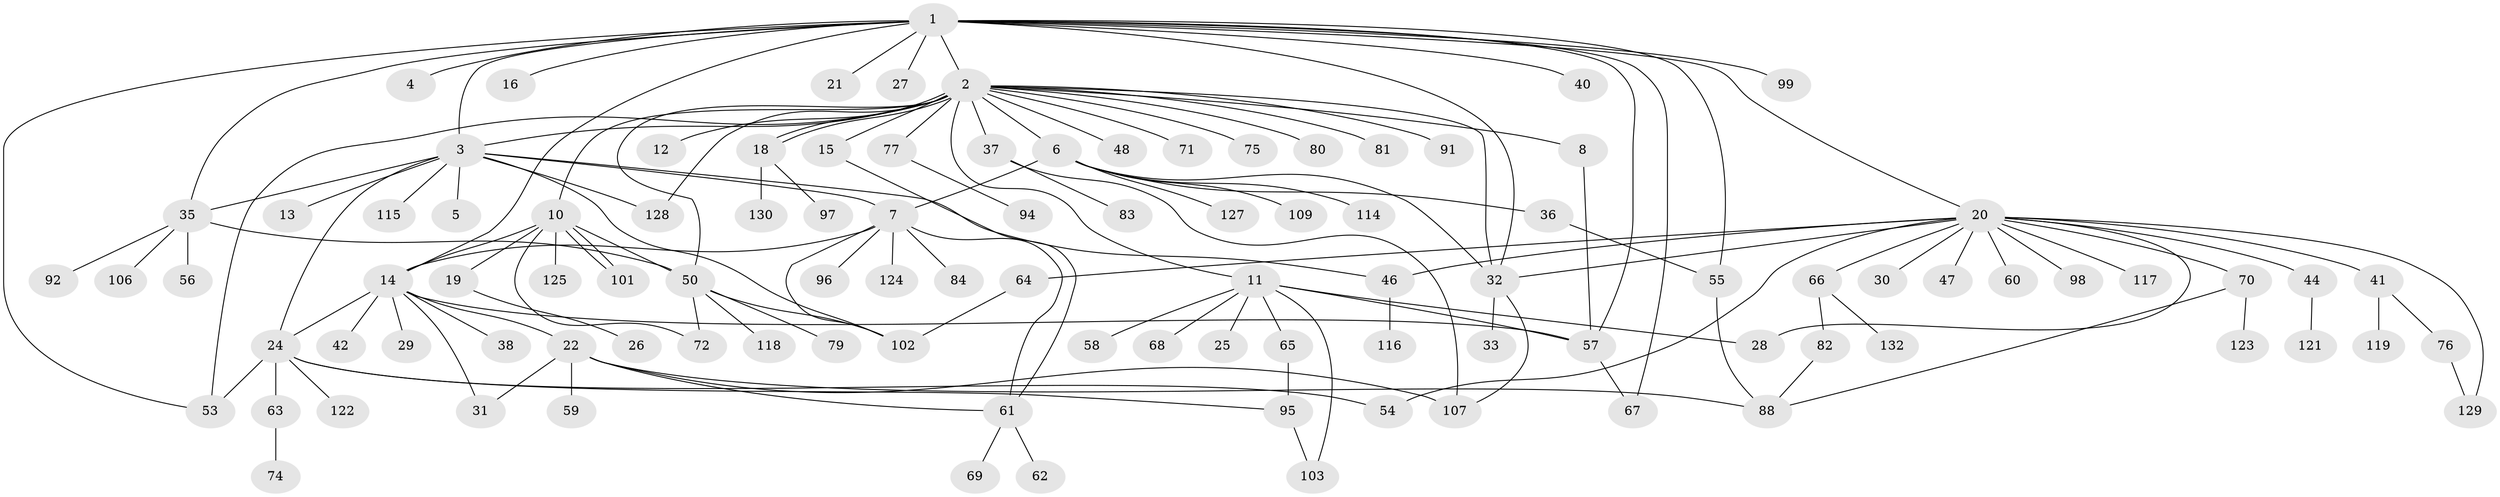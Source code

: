 // Generated by graph-tools (version 1.1) at 2025/23/03/03/25 07:23:51]
// undirected, 103 vertices, 141 edges
graph export_dot {
graph [start="1"]
  node [color=gray90,style=filled];
  1 [super="+9"];
  2 [super="+110"];
  3 [super="+120"];
  4;
  5;
  6 [super="+45"];
  7 [super="+52"];
  8;
  10 [super="+78"];
  11 [super="+17"];
  12;
  13 [super="+85"];
  14 [super="+23"];
  15;
  16;
  18 [super="+34"];
  19;
  20 [super="+49"];
  21;
  22 [super="+39"];
  24 [super="+43"];
  25;
  26;
  27;
  28;
  29;
  30;
  31 [super="+131"];
  32 [super="+73"];
  33;
  35 [super="+87"];
  36 [super="+90"];
  37 [super="+86"];
  38;
  40 [super="+126"];
  41 [super="+51"];
  42;
  44 [super="+89"];
  46;
  47;
  48;
  50 [super="+105"];
  53;
  54;
  55 [super="+113"];
  56;
  57;
  58;
  59;
  60;
  61 [super="+108"];
  62;
  63;
  64;
  65;
  66;
  67;
  68;
  69;
  70 [super="+93"];
  71;
  72;
  74;
  75;
  76;
  77;
  79;
  80;
  81 [super="+104"];
  82;
  83;
  84;
  88 [super="+100"];
  91;
  92;
  94;
  95;
  96;
  97;
  98;
  99;
  101;
  102 [super="+112"];
  103 [super="+111"];
  106;
  107;
  109;
  114;
  115;
  116;
  117;
  118;
  119;
  121;
  122;
  123;
  124;
  125;
  127;
  128;
  129;
  130;
  132;
  1 -- 2;
  1 -- 4;
  1 -- 20;
  1 -- 21;
  1 -- 32;
  1 -- 40;
  1 -- 57;
  1 -- 67;
  1 -- 99;
  1 -- 16;
  1 -- 53;
  1 -- 27;
  1 -- 14;
  1 -- 35;
  1 -- 3;
  1 -- 55;
  2 -- 3;
  2 -- 6;
  2 -- 8;
  2 -- 10;
  2 -- 11;
  2 -- 12;
  2 -- 15;
  2 -- 18;
  2 -- 18;
  2 -- 32;
  2 -- 37;
  2 -- 48;
  2 -- 50;
  2 -- 53;
  2 -- 71;
  2 -- 75;
  2 -- 77;
  2 -- 80;
  2 -- 81;
  2 -- 91;
  2 -- 128;
  3 -- 5;
  3 -- 13;
  3 -- 24;
  3 -- 35;
  3 -- 46;
  3 -- 115;
  3 -- 102;
  3 -- 128;
  3 -- 7;
  6 -- 7;
  6 -- 36;
  6 -- 109;
  6 -- 114;
  6 -- 127;
  6 -- 32;
  7 -- 14;
  7 -- 96;
  7 -- 102;
  7 -- 84;
  7 -- 124;
  7 -- 61;
  8 -- 57;
  10 -- 14 [weight=2];
  10 -- 19;
  10 -- 72;
  10 -- 101;
  10 -- 101;
  10 -- 125;
  10 -- 50;
  11 -- 25;
  11 -- 28;
  11 -- 57;
  11 -- 58;
  11 -- 65;
  11 -- 68;
  11 -- 103;
  14 -- 22;
  14 -- 29;
  14 -- 57;
  14 -- 42;
  14 -- 38;
  14 -- 24;
  14 -- 31;
  15 -- 61;
  18 -- 97;
  18 -- 130;
  19 -- 26;
  20 -- 28;
  20 -- 30;
  20 -- 41;
  20 -- 44;
  20 -- 46;
  20 -- 47;
  20 -- 54;
  20 -- 60;
  20 -- 64;
  20 -- 66;
  20 -- 70;
  20 -- 98;
  20 -- 117;
  20 -- 129;
  20 -- 32;
  22 -- 31;
  22 -- 59;
  22 -- 88;
  22 -- 107;
  22 -- 61;
  24 -- 53;
  24 -- 54;
  24 -- 63;
  24 -- 122;
  24 -- 95;
  32 -- 33;
  32 -- 107;
  35 -- 50;
  35 -- 56;
  35 -- 92;
  35 -- 106;
  36 -- 55;
  37 -- 83;
  37 -- 107;
  41 -- 76;
  41 -- 119;
  44 -- 121;
  46 -- 116;
  50 -- 72;
  50 -- 79;
  50 -- 102;
  50 -- 118;
  55 -- 88;
  57 -- 67;
  61 -- 62;
  61 -- 69;
  63 -- 74;
  64 -- 102;
  65 -- 95;
  66 -- 82;
  66 -- 132;
  70 -- 123;
  70 -- 88;
  76 -- 129;
  77 -- 94;
  82 -- 88;
  95 -- 103;
}
